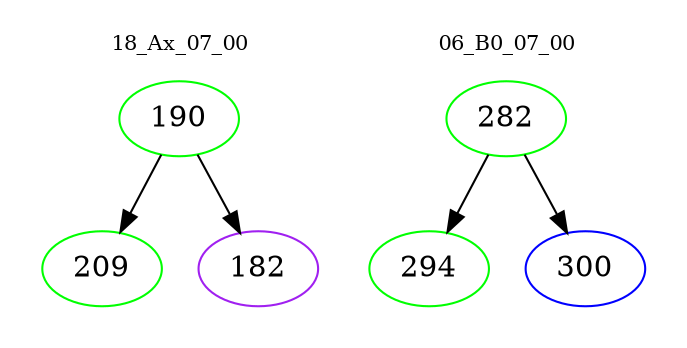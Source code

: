 digraph{
subgraph cluster_0 {
color = white
label = "18_Ax_07_00";
fontsize=10;
T0_190 [label="190", color="green"]
T0_190 -> T0_209 [color="black"]
T0_209 [label="209", color="green"]
T0_190 -> T0_182 [color="black"]
T0_182 [label="182", color="purple"]
}
subgraph cluster_1 {
color = white
label = "06_B0_07_00";
fontsize=10;
T1_282 [label="282", color="green"]
T1_282 -> T1_294 [color="black"]
T1_294 [label="294", color="green"]
T1_282 -> T1_300 [color="black"]
T1_300 [label="300", color="blue"]
}
}
